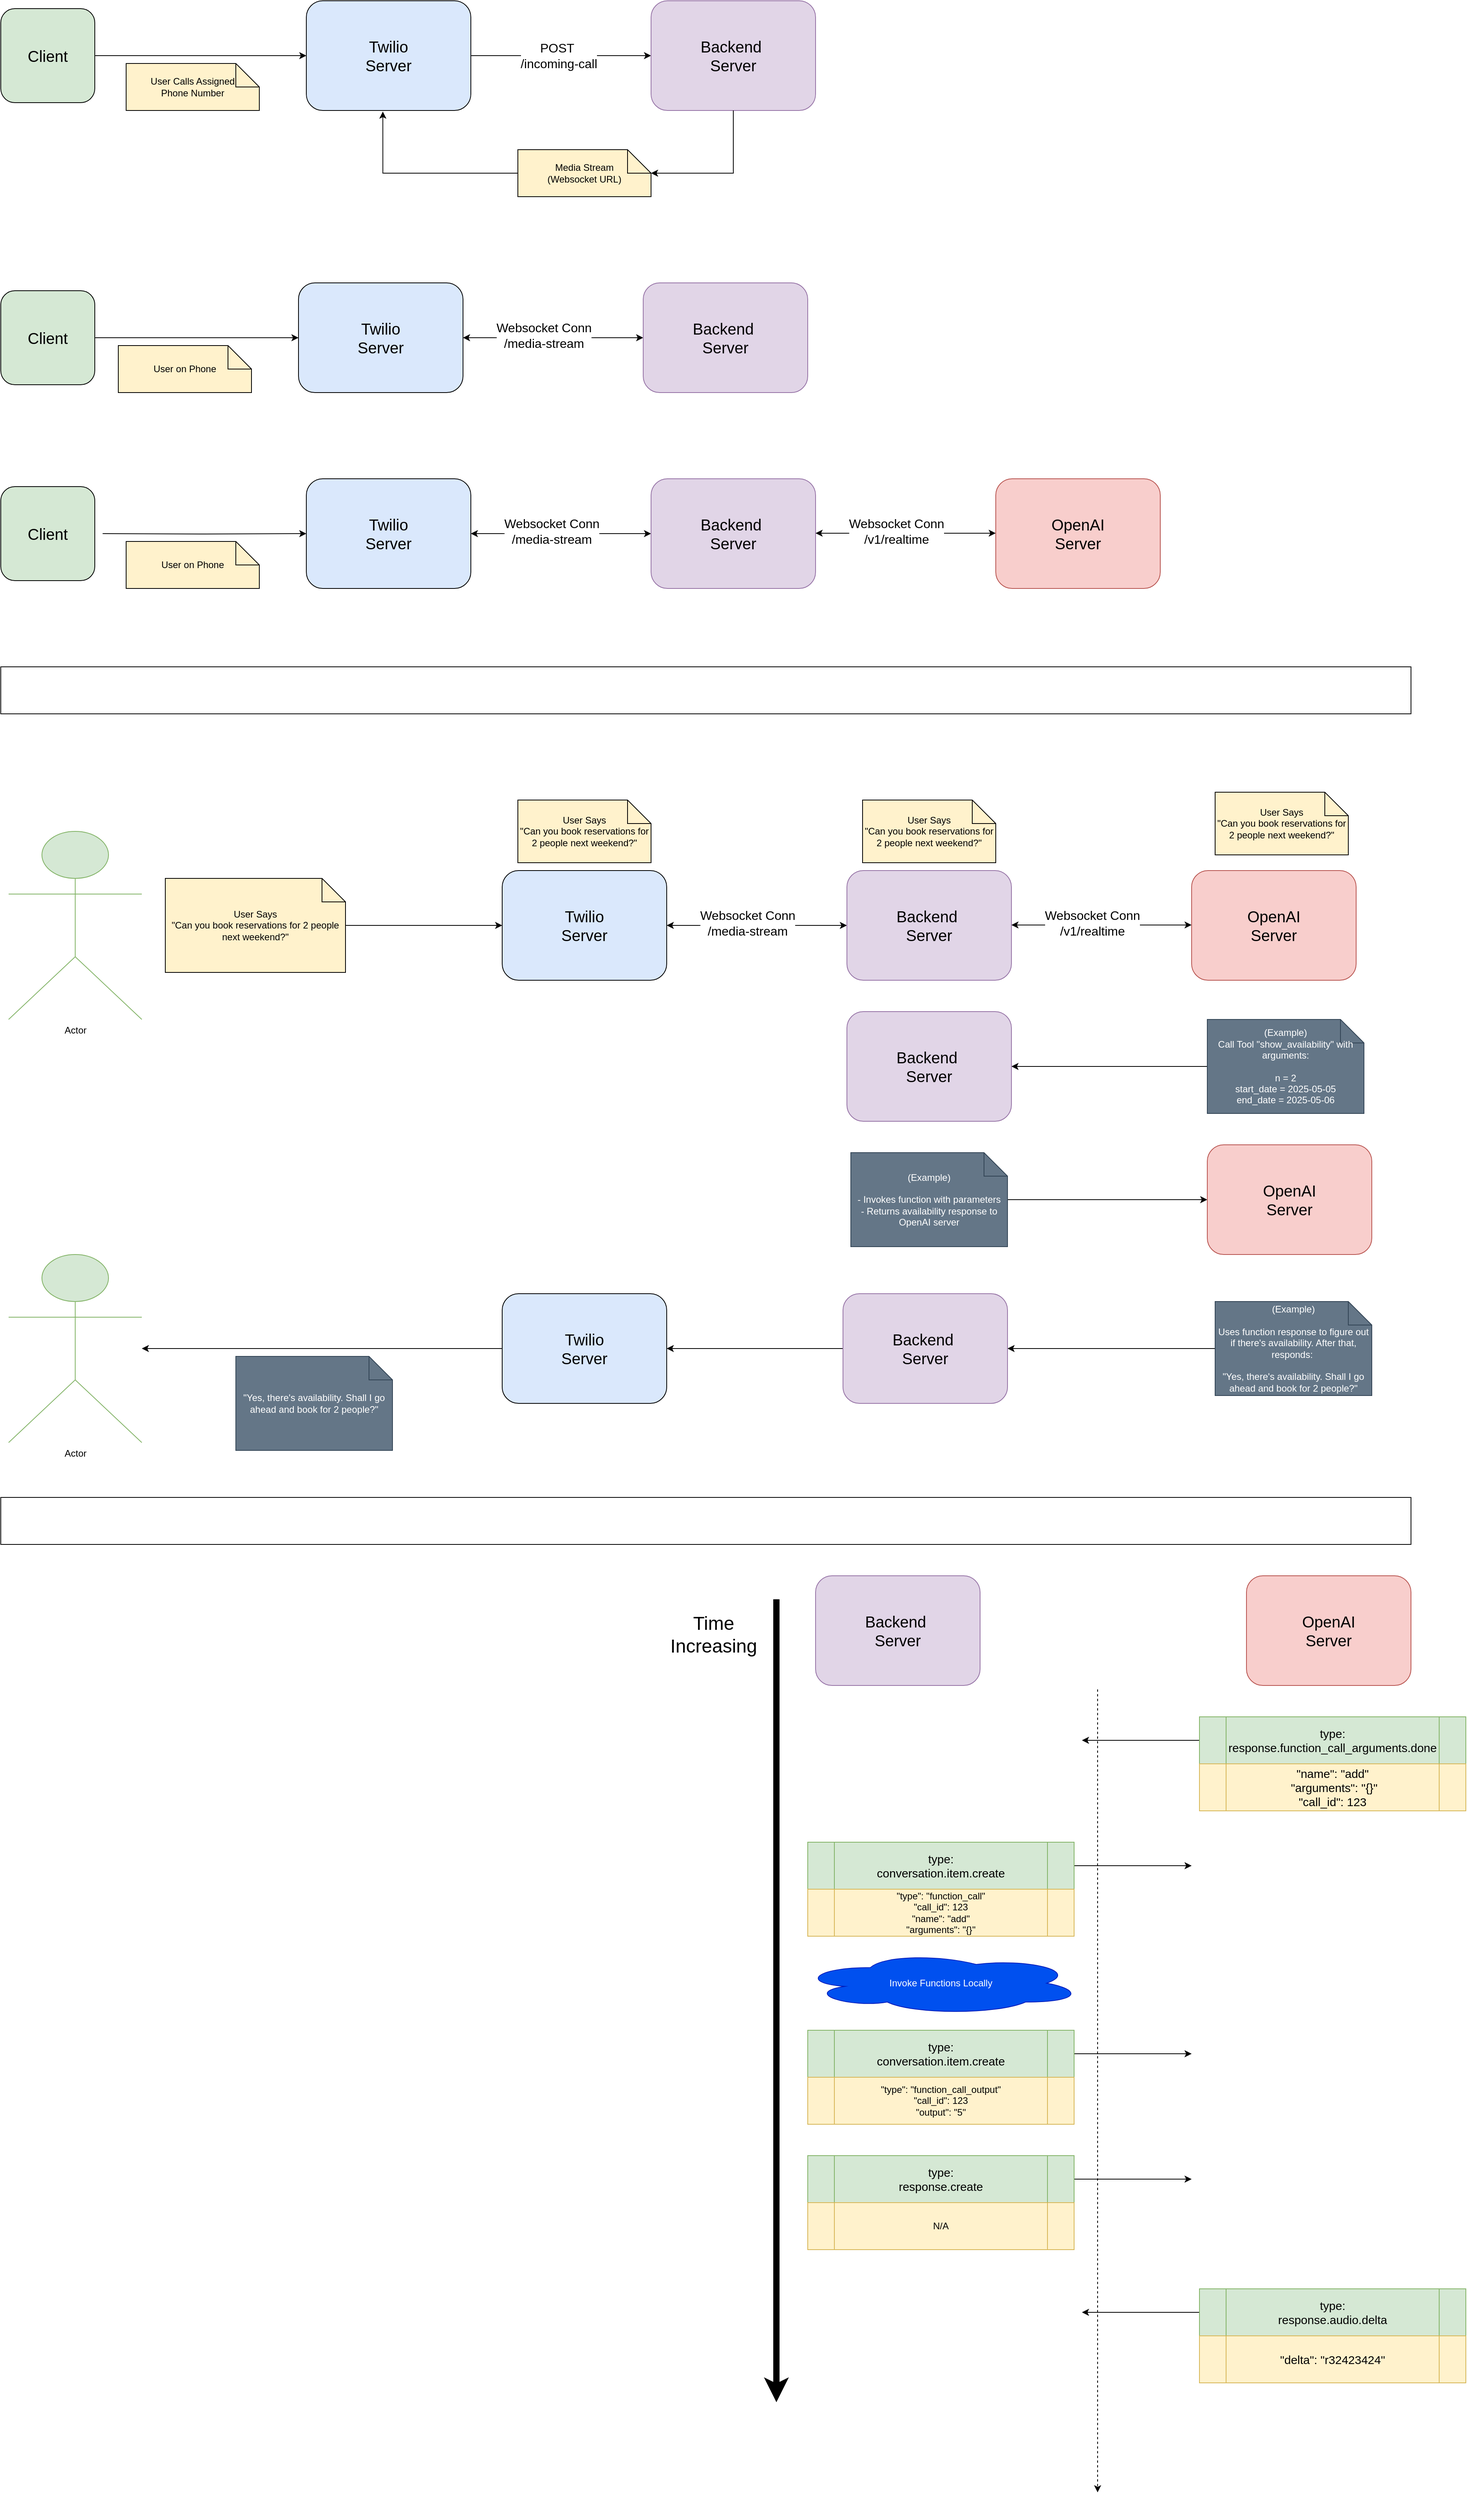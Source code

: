 <mxfile version="27.2.0">
  <diagram name="Client-Server Diagram" id="_iXNkQXKJSDpI1TCn4Rz">
    <mxGraphModel dx="2505" dy="1628" grid="1" gridSize="10" guides="1" tooltips="1" connect="1" arrows="1" fold="1" page="1" pageScale="1" pageWidth="850" pageHeight="1100" math="0" shadow="0">
      <root>
        <mxCell id="0" />
        <mxCell id="1" parent="0" />
        <mxCell id="-etB0V2U4IquZ-0CxUbf-7" style="edgeStyle=orthogonalEdgeStyle;rounded=0;orthogonalLoop=1;jettySize=auto;html=1;" edge="1" parent="1" source="-etB0V2U4IquZ-0CxUbf-4" target="-etB0V2U4IquZ-0CxUbf-5">
          <mxGeometry relative="1" as="geometry" />
        </mxCell>
        <mxCell id="-etB0V2U4IquZ-0CxUbf-4" value="&lt;font style=&quot;font-size: 20px;&quot;&gt;Client&lt;/font&gt;" style="rounded=1;whiteSpace=wrap;html=1;fillColor=#D5E8D4;" vertex="1" parent="1">
          <mxGeometry x="40" y="130" width="120" height="120" as="geometry" />
        </mxCell>
        <mxCell id="-etB0V2U4IquZ-0CxUbf-9" style="edgeStyle=orthogonalEdgeStyle;rounded=0;orthogonalLoop=1;jettySize=auto;html=1;" edge="1" parent="1" source="-etB0V2U4IquZ-0CxUbf-5" target="-etB0V2U4IquZ-0CxUbf-6">
          <mxGeometry relative="1" as="geometry" />
        </mxCell>
        <mxCell id="-etB0V2U4IquZ-0CxUbf-10" value="&lt;font style=&quot;font-size: 16px;&quot;&gt;POST&amp;nbsp;&lt;/font&gt;&lt;div&gt;&lt;font style=&quot;font-size: 16px;&quot;&gt;/incoming-call&lt;/font&gt;&lt;/div&gt;" style="edgeLabel;html=1;align=center;verticalAlign=middle;resizable=0;points=[];" vertex="1" connectable="0" parent="-etB0V2U4IquZ-0CxUbf-9">
          <mxGeometry x="-0.166" y="2" relative="1" as="geometry">
            <mxPoint x="16" y="2" as="offset" />
          </mxGeometry>
        </mxCell>
        <mxCell id="-etB0V2U4IquZ-0CxUbf-5" value="&lt;span style=&quot;font-size: 20px;&quot;&gt;Twilio&lt;/span&gt;&lt;div&gt;&lt;span style=&quot;font-size: 20px;&quot;&gt;Server&lt;/span&gt;&lt;/div&gt;" style="rounded=1;whiteSpace=wrap;html=1;fillColor=#DAE8FC;" vertex="1" parent="1">
          <mxGeometry x="430" y="120" width="210" height="140" as="geometry" />
        </mxCell>
        <mxCell id="-etB0V2U4IquZ-0CxUbf-6" value="&lt;span style=&quot;font-size: 20px;&quot;&gt;Backend&amp;nbsp;&lt;/span&gt;&lt;div&gt;&lt;span style=&quot;font-size: 20px;&quot;&gt;Server&lt;/span&gt;&lt;/div&gt;" style="rounded=1;whiteSpace=wrap;html=1;fillColor=#e1d5e7;strokeColor=#9673a6;" vertex="1" parent="1">
          <mxGeometry x="870" y="120" width="210" height="140" as="geometry" />
        </mxCell>
        <mxCell id="-etB0V2U4IquZ-0CxUbf-8" value="User Calls Assigned&lt;div&gt;Phone Number&lt;/div&gt;" style="shape=note;whiteSpace=wrap;html=1;fillColor=#FFF2CC;" vertex="1" parent="1">
          <mxGeometry x="200" y="200" width="170" height="60" as="geometry" />
        </mxCell>
        <mxCell id="-etB0V2U4IquZ-0CxUbf-11" value="Media Stream&lt;div&gt;(Websocket URL)&lt;/div&gt;" style="shape=note;whiteSpace=wrap;html=1;fillColor=#FFF2CC;" vertex="1" parent="1">
          <mxGeometry x="700" y="310" width="170" height="60" as="geometry" />
        </mxCell>
        <mxCell id="-etB0V2U4IquZ-0CxUbf-12" style="edgeStyle=orthogonalEdgeStyle;rounded=0;orthogonalLoop=1;jettySize=auto;html=1;entryX=0;entryY=0;entryDx=170;entryDy=30;entryPerimeter=0;" edge="1" parent="1" source="-etB0V2U4IquZ-0CxUbf-6" target="-etB0V2U4IquZ-0CxUbf-11">
          <mxGeometry relative="1" as="geometry" />
        </mxCell>
        <mxCell id="-etB0V2U4IquZ-0CxUbf-13" style="edgeStyle=orthogonalEdgeStyle;rounded=0;orthogonalLoop=1;jettySize=auto;html=1;entryX=0.465;entryY=1.01;entryDx=0;entryDy=0;entryPerimeter=0;" edge="1" parent="1" source="-etB0V2U4IquZ-0CxUbf-11" target="-etB0V2U4IquZ-0CxUbf-5">
          <mxGeometry relative="1" as="geometry" />
        </mxCell>
        <mxCell id="-etB0V2U4IquZ-0CxUbf-16" style="rounded=0;orthogonalLoop=1;jettySize=auto;html=1;startArrow=classic;startFill=1;" edge="1" parent="1" source="-etB0V2U4IquZ-0CxUbf-14" target="-etB0V2U4IquZ-0CxUbf-15">
          <mxGeometry relative="1" as="geometry" />
        </mxCell>
        <mxCell id="-etB0V2U4IquZ-0CxUbf-18" value="&lt;font style=&quot;font-size: 16px;&quot;&gt;Websocket Conn&lt;/font&gt;&lt;div&gt;&lt;font style=&quot;font-size: 16px;&quot;&gt;/media-stream&lt;/font&gt;&lt;/div&gt;" style="edgeLabel;html=1;align=center;verticalAlign=middle;resizable=0;points=[];" vertex="1" connectable="0" parent="-etB0V2U4IquZ-0CxUbf-16">
          <mxGeometry x="-0.103" y="3" relative="1" as="geometry">
            <mxPoint as="offset" />
          </mxGeometry>
        </mxCell>
        <mxCell id="-etB0V2U4IquZ-0CxUbf-14" value="&lt;span style=&quot;font-size: 20px;&quot;&gt;Twilio&lt;/span&gt;&lt;div&gt;&lt;span style=&quot;font-size: 20px;&quot;&gt;Server&lt;/span&gt;&lt;/div&gt;" style="rounded=1;whiteSpace=wrap;html=1;fillColor=#DAE8FC;" vertex="1" parent="1">
          <mxGeometry x="420" y="480" width="210" height="140" as="geometry" />
        </mxCell>
        <mxCell id="-etB0V2U4IquZ-0CxUbf-15" value="&lt;span style=&quot;font-size: 20px;&quot;&gt;Backend&amp;nbsp;&lt;/span&gt;&lt;div&gt;&lt;span style=&quot;font-size: 20px;&quot;&gt;Server&lt;/span&gt;&lt;/div&gt;" style="rounded=1;whiteSpace=wrap;html=1;fillColor=#e1d5e7;strokeColor=#9673a6;" vertex="1" parent="1">
          <mxGeometry x="860" y="480" width="210" height="140" as="geometry" />
        </mxCell>
        <mxCell id="-etB0V2U4IquZ-0CxUbf-21" style="edgeStyle=orthogonalEdgeStyle;rounded=0;orthogonalLoop=1;jettySize=auto;html=1;" edge="1" parent="1" source="-etB0V2U4IquZ-0CxUbf-19" target="-etB0V2U4IquZ-0CxUbf-14">
          <mxGeometry relative="1" as="geometry" />
        </mxCell>
        <mxCell id="-etB0V2U4IquZ-0CxUbf-19" value="&lt;font style=&quot;font-size: 20px;&quot;&gt;Client&lt;/font&gt;" style="rounded=1;whiteSpace=wrap;html=1;fillColor=#D5E8D4;" vertex="1" parent="1">
          <mxGeometry x="40" y="490" width="120" height="120" as="geometry" />
        </mxCell>
        <mxCell id="-etB0V2U4IquZ-0CxUbf-22" value="User on Phone" style="shape=note;whiteSpace=wrap;html=1;fillColor=#FFF2CC;" vertex="1" parent="1">
          <mxGeometry x="190" y="560" width="170" height="60" as="geometry" />
        </mxCell>
        <mxCell id="-etB0V2U4IquZ-0CxUbf-23" style="rounded=0;orthogonalLoop=1;jettySize=auto;html=1;startArrow=classic;startFill=1;" edge="1" parent="1" source="-etB0V2U4IquZ-0CxUbf-25" target="-etB0V2U4IquZ-0CxUbf-26">
          <mxGeometry relative="1" as="geometry" />
        </mxCell>
        <mxCell id="-etB0V2U4IquZ-0CxUbf-24" value="&lt;font style=&quot;font-size: 16px;&quot;&gt;Websocket Conn&lt;/font&gt;&lt;div&gt;&lt;font style=&quot;font-size: 16px;&quot;&gt;/media-stream&lt;/font&gt;&lt;/div&gt;" style="edgeLabel;html=1;align=center;verticalAlign=middle;resizable=0;points=[];" vertex="1" connectable="0" parent="-etB0V2U4IquZ-0CxUbf-23">
          <mxGeometry x="-0.103" y="3" relative="1" as="geometry">
            <mxPoint as="offset" />
          </mxGeometry>
        </mxCell>
        <mxCell id="-etB0V2U4IquZ-0CxUbf-25" value="&lt;span style=&quot;font-size: 20px;&quot;&gt;Twilio&lt;/span&gt;&lt;div&gt;&lt;span style=&quot;font-size: 20px;&quot;&gt;Server&lt;/span&gt;&lt;/div&gt;" style="rounded=1;whiteSpace=wrap;html=1;fillColor=#DAE8FC;" vertex="1" parent="1">
          <mxGeometry x="430" y="730" width="210" height="140" as="geometry" />
        </mxCell>
        <mxCell id="-etB0V2U4IquZ-0CxUbf-26" value="&lt;span style=&quot;font-size: 20px;&quot;&gt;Backend&amp;nbsp;&lt;/span&gt;&lt;div&gt;&lt;span style=&quot;font-size: 20px;&quot;&gt;Server&lt;/span&gt;&lt;/div&gt;" style="rounded=1;whiteSpace=wrap;html=1;fillColor=#e1d5e7;strokeColor=#9673a6;" vertex="1" parent="1">
          <mxGeometry x="870" y="730" width="210" height="140" as="geometry" />
        </mxCell>
        <mxCell id="-etB0V2U4IquZ-0CxUbf-27" style="edgeStyle=orthogonalEdgeStyle;rounded=0;orthogonalLoop=1;jettySize=auto;html=1;" edge="1" parent="1" target="-etB0V2U4IquZ-0CxUbf-25">
          <mxGeometry relative="1" as="geometry">
            <mxPoint x="170" y="800" as="sourcePoint" />
          </mxGeometry>
        </mxCell>
        <mxCell id="-etB0V2U4IquZ-0CxUbf-28" value="User on Phone" style="shape=note;whiteSpace=wrap;html=1;fillColor=#FFF2CC;" vertex="1" parent="1">
          <mxGeometry x="200" y="810" width="170" height="60" as="geometry" />
        </mxCell>
        <mxCell id="-etB0V2U4IquZ-0CxUbf-29" value="&lt;font style=&quot;font-size: 20px;&quot;&gt;Client&lt;/font&gt;" style="rounded=1;whiteSpace=wrap;html=1;fillColor=#D5E8D4;" vertex="1" parent="1">
          <mxGeometry x="40" y="740" width="120" height="120" as="geometry" />
        </mxCell>
        <mxCell id="-etB0V2U4IquZ-0CxUbf-30" value="&lt;font style=&quot;font-size: 20px;&quot;&gt;OpenAI&lt;/font&gt;&lt;div&gt;&lt;font style=&quot;font-size: 20px;&quot;&gt;Server&lt;/font&gt;&lt;/div&gt;" style="rounded=1;whiteSpace=wrap;html=1;fillColor=#f8cecc;strokeColor=#b85450;" vertex="1" parent="1">
          <mxGeometry x="1310" y="730" width="210" height="140" as="geometry" />
        </mxCell>
        <mxCell id="-etB0V2U4IquZ-0CxUbf-31" style="rounded=0;orthogonalLoop=1;jettySize=auto;html=1;startArrow=classic;startFill=1;" edge="1" parent="1">
          <mxGeometry relative="1" as="geometry">
            <mxPoint x="1080" y="799.44" as="sourcePoint" />
            <mxPoint x="1310" y="799.44" as="targetPoint" />
          </mxGeometry>
        </mxCell>
        <mxCell id="-etB0V2U4IquZ-0CxUbf-32" value="&lt;font style=&quot;font-size: 16px;&quot;&gt;Websocket Conn&lt;/font&gt;&lt;div&gt;&lt;font style=&quot;font-size: 16px;&quot;&gt;/v1/realtime&lt;/font&gt;&lt;/div&gt;" style="edgeLabel;html=1;align=center;verticalAlign=middle;resizable=0;points=[];" vertex="1" connectable="0" parent="-etB0V2U4IquZ-0CxUbf-31">
          <mxGeometry x="-0.103" y="3" relative="1" as="geometry">
            <mxPoint as="offset" />
          </mxGeometry>
        </mxCell>
        <mxCell id="-etB0V2U4IquZ-0CxUbf-33" value="Actor" style="shape=umlActor;verticalLabelPosition=bottom;verticalAlign=top;html=1;outlineConnect=0;fillColor=#d5e8d4;strokeColor=#82b366;" vertex="1" parent="1">
          <mxGeometry x="50" y="1180" width="170" height="240" as="geometry" />
        </mxCell>
        <mxCell id="-etB0V2U4IquZ-0CxUbf-49" style="edgeStyle=orthogonalEdgeStyle;rounded=0;orthogonalLoop=1;jettySize=auto;html=1;" edge="1" parent="1" source="-etB0V2U4IquZ-0CxUbf-34" target="-etB0V2U4IquZ-0CxUbf-42">
          <mxGeometry relative="1" as="geometry" />
        </mxCell>
        <mxCell id="-etB0V2U4IquZ-0CxUbf-34" value="User Says&lt;div&gt;&quot;Can you book reservations for 2 people next weekend?&quot;&lt;/div&gt;" style="shape=note;whiteSpace=wrap;html=1;fillColor=#FFF2CC;" vertex="1" parent="1">
          <mxGeometry x="250" y="1240" width="230" height="120" as="geometry" />
        </mxCell>
        <mxCell id="-etB0V2U4IquZ-0CxUbf-40" style="rounded=0;orthogonalLoop=1;jettySize=auto;html=1;startArrow=classic;startFill=1;" edge="1" parent="1" source="-etB0V2U4IquZ-0CxUbf-42" target="-etB0V2U4IquZ-0CxUbf-43">
          <mxGeometry relative="1" as="geometry" />
        </mxCell>
        <mxCell id="-etB0V2U4IquZ-0CxUbf-41" value="&lt;font style=&quot;font-size: 16px;&quot;&gt;Websocket Conn&lt;/font&gt;&lt;div&gt;&lt;font style=&quot;font-size: 16px;&quot;&gt;/media-stream&lt;/font&gt;&lt;/div&gt;" style="edgeLabel;html=1;align=center;verticalAlign=middle;resizable=0;points=[];" vertex="1" connectable="0" parent="-etB0V2U4IquZ-0CxUbf-40">
          <mxGeometry x="-0.103" y="3" relative="1" as="geometry">
            <mxPoint as="offset" />
          </mxGeometry>
        </mxCell>
        <mxCell id="-etB0V2U4IquZ-0CxUbf-42" value="&lt;span style=&quot;font-size: 20px;&quot;&gt;Twilio&lt;/span&gt;&lt;div&gt;&lt;span style=&quot;font-size: 20px;&quot;&gt;Server&lt;/span&gt;&lt;/div&gt;" style="rounded=1;whiteSpace=wrap;html=1;fillColor=#DAE8FC;" vertex="1" parent="1">
          <mxGeometry x="680" y="1230" width="210" height="140" as="geometry" />
        </mxCell>
        <mxCell id="-etB0V2U4IquZ-0CxUbf-43" value="&lt;span style=&quot;font-size: 20px;&quot;&gt;Backend&amp;nbsp;&lt;/span&gt;&lt;div&gt;&lt;span style=&quot;font-size: 20px;&quot;&gt;Server&lt;/span&gt;&lt;/div&gt;" style="rounded=1;whiteSpace=wrap;html=1;fillColor=#e1d5e7;strokeColor=#9673a6;" vertex="1" parent="1">
          <mxGeometry x="1120" y="1230" width="210" height="140" as="geometry" />
        </mxCell>
        <mxCell id="-etB0V2U4IquZ-0CxUbf-46" value="&lt;font style=&quot;font-size: 20px;&quot;&gt;OpenAI&lt;/font&gt;&lt;div&gt;&lt;font style=&quot;font-size: 20px;&quot;&gt;Server&lt;/font&gt;&lt;/div&gt;" style="rounded=1;whiteSpace=wrap;html=1;fillColor=#f8cecc;strokeColor=#b85450;" vertex="1" parent="1">
          <mxGeometry x="1560" y="1230" width="210" height="140" as="geometry" />
        </mxCell>
        <mxCell id="-etB0V2U4IquZ-0CxUbf-47" style="rounded=0;orthogonalLoop=1;jettySize=auto;html=1;startArrow=classic;startFill=1;" edge="1" parent="1">
          <mxGeometry relative="1" as="geometry">
            <mxPoint x="1330" y="1299.44" as="sourcePoint" />
            <mxPoint x="1560" y="1299.44" as="targetPoint" />
          </mxGeometry>
        </mxCell>
        <mxCell id="-etB0V2U4IquZ-0CxUbf-48" value="&lt;font style=&quot;font-size: 16px;&quot;&gt;Websocket Conn&lt;/font&gt;&lt;div&gt;&lt;font style=&quot;font-size: 16px;&quot;&gt;/v1/realtime&lt;/font&gt;&lt;/div&gt;" style="edgeLabel;html=1;align=center;verticalAlign=middle;resizable=0;points=[];" vertex="1" connectable="0" parent="-etB0V2U4IquZ-0CxUbf-47">
          <mxGeometry x="-0.103" y="3" relative="1" as="geometry">
            <mxPoint as="offset" />
          </mxGeometry>
        </mxCell>
        <mxCell id="-etB0V2U4IquZ-0CxUbf-50" value="User Says&lt;div&gt;&quot;Can you book reservations for 2 people next weekend?&quot;&lt;/div&gt;" style="shape=note;whiteSpace=wrap;html=1;fillColor=#FFF2CC;" vertex="1" parent="1">
          <mxGeometry x="700" y="1140" width="170" height="80" as="geometry" />
        </mxCell>
        <mxCell id="-etB0V2U4IquZ-0CxUbf-51" value="User Says&lt;div&gt;&quot;Can you book reservations for 2 people next weekend?&quot;&lt;/div&gt;" style="shape=note;whiteSpace=wrap;html=1;fillColor=#FFF2CC;" vertex="1" parent="1">
          <mxGeometry x="1140" y="1140" width="170" height="80" as="geometry" />
        </mxCell>
        <mxCell id="-etB0V2U4IquZ-0CxUbf-52" value="User Says&lt;div&gt;&quot;Can you book reservations for 2 people next weekend?&quot;&lt;/div&gt;" style="shape=note;whiteSpace=wrap;html=1;fillColor=#FFF2CC;" vertex="1" parent="1">
          <mxGeometry x="1590" y="1130" width="170" height="80" as="geometry" />
        </mxCell>
        <mxCell id="-etB0V2U4IquZ-0CxUbf-56" style="edgeStyle=orthogonalEdgeStyle;rounded=0;orthogonalLoop=1;jettySize=auto;html=1;entryX=1;entryY=0.5;entryDx=0;entryDy=0;" edge="1" parent="1" source="-etB0V2U4IquZ-0CxUbf-53" target="-etB0V2U4IquZ-0CxUbf-55">
          <mxGeometry relative="1" as="geometry" />
        </mxCell>
        <mxCell id="-etB0V2U4IquZ-0CxUbf-53" value="(Example)&lt;div&gt;Call Tool &quot;show_availability&quot; with arguments:&lt;/div&gt;&lt;div&gt;&lt;br&gt;&lt;/div&gt;&lt;div&gt;n = 2&lt;/div&gt;&lt;div&gt;start_date = 2025-05-05&lt;/div&gt;&lt;div&gt;end_date = 2025-05-06&lt;/div&gt;" style="shape=note;whiteSpace=wrap;html=1;fillColor=#647687;fontColor=#ffffff;strokeColor=#314354;" vertex="1" parent="1">
          <mxGeometry x="1580" y="1420" width="200" height="120" as="geometry" />
        </mxCell>
        <mxCell id="-etB0V2U4IquZ-0CxUbf-55" value="&lt;span style=&quot;font-size: 20px;&quot;&gt;Backend&amp;nbsp;&lt;/span&gt;&lt;div&gt;&lt;span style=&quot;font-size: 20px;&quot;&gt;Server&lt;/span&gt;&lt;/div&gt;" style="rounded=1;whiteSpace=wrap;html=1;fillColor=#e1d5e7;strokeColor=#9673a6;" vertex="1" parent="1">
          <mxGeometry x="1120" y="1410" width="210" height="140" as="geometry" />
        </mxCell>
        <mxCell id="-etB0V2U4IquZ-0CxUbf-59" style="edgeStyle=orthogonalEdgeStyle;rounded=0;orthogonalLoop=1;jettySize=auto;html=1;" edge="1" parent="1" source="-etB0V2U4IquZ-0CxUbf-57" target="-etB0V2U4IquZ-0CxUbf-58">
          <mxGeometry relative="1" as="geometry" />
        </mxCell>
        <mxCell id="-etB0V2U4IquZ-0CxUbf-57" value="(Example)&lt;div&gt;&lt;br&gt;&lt;/div&gt;&lt;div&gt;- Invokes function with parameters&lt;/div&gt;&lt;div&gt;- Returns availability response to OpenAI server&lt;/div&gt;" style="shape=note;whiteSpace=wrap;html=1;fillColor=#647687;fontColor=#ffffff;strokeColor=#314354;" vertex="1" parent="1">
          <mxGeometry x="1125" y="1590" width="200" height="120" as="geometry" />
        </mxCell>
        <mxCell id="-etB0V2U4IquZ-0CxUbf-58" value="&lt;font style=&quot;font-size: 20px;&quot;&gt;OpenAI&lt;/font&gt;&lt;div&gt;&lt;font style=&quot;font-size: 20px;&quot;&gt;Server&lt;/font&gt;&lt;/div&gt;" style="rounded=1;whiteSpace=wrap;html=1;fillColor=#f8cecc;strokeColor=#b85450;" vertex="1" parent="1">
          <mxGeometry x="1580" y="1580" width="210" height="140" as="geometry" />
        </mxCell>
        <mxCell id="-etB0V2U4IquZ-0CxUbf-62" style="edgeStyle=orthogonalEdgeStyle;rounded=0;orthogonalLoop=1;jettySize=auto;html=1;entryX=1;entryY=0.5;entryDx=0;entryDy=0;" edge="1" parent="1" source="-etB0V2U4IquZ-0CxUbf-60" target="-etB0V2U4IquZ-0CxUbf-61">
          <mxGeometry relative="1" as="geometry" />
        </mxCell>
        <mxCell id="-etB0V2U4IquZ-0CxUbf-60" value="(Example)&lt;div&gt;&lt;br&gt;&lt;/div&gt;&lt;div&gt;Uses function response to figure out if there&#39;s availability. After that, responds:&amp;nbsp;&lt;/div&gt;&lt;div&gt;&lt;br&gt;&lt;/div&gt;&lt;div&gt;&quot;Yes, there&#39;s availability. Shall I go ahead and book for 2 people?&quot;&lt;/div&gt;" style="shape=note;whiteSpace=wrap;html=1;fillColor=#647687;fontColor=#ffffff;strokeColor=#314354;" vertex="1" parent="1">
          <mxGeometry x="1590" y="1780" width="200" height="120" as="geometry" />
        </mxCell>
        <mxCell id="-etB0V2U4IquZ-0CxUbf-64" style="edgeStyle=orthogonalEdgeStyle;rounded=0;orthogonalLoop=1;jettySize=auto;html=1;entryX=1;entryY=0.5;entryDx=0;entryDy=0;" edge="1" parent="1" source="-etB0V2U4IquZ-0CxUbf-61" target="-etB0V2U4IquZ-0CxUbf-63">
          <mxGeometry relative="1" as="geometry" />
        </mxCell>
        <mxCell id="-etB0V2U4IquZ-0CxUbf-61" value="&lt;span style=&quot;font-size: 20px;&quot;&gt;Backend&amp;nbsp;&lt;/span&gt;&lt;div&gt;&lt;span style=&quot;font-size: 20px;&quot;&gt;Server&lt;/span&gt;&lt;/div&gt;" style="rounded=1;whiteSpace=wrap;html=1;fillColor=#e1d5e7;strokeColor=#9673a6;" vertex="1" parent="1">
          <mxGeometry x="1115" y="1770" width="210" height="140" as="geometry" />
        </mxCell>
        <mxCell id="-etB0V2U4IquZ-0CxUbf-67" style="edgeStyle=orthogonalEdgeStyle;rounded=0;orthogonalLoop=1;jettySize=auto;html=1;" edge="1" parent="1" source="-etB0V2U4IquZ-0CxUbf-63" target="-etB0V2U4IquZ-0CxUbf-65">
          <mxGeometry relative="1" as="geometry" />
        </mxCell>
        <mxCell id="-etB0V2U4IquZ-0CxUbf-63" value="&lt;span style=&quot;font-size: 20px;&quot;&gt;Twilio&lt;/span&gt;&lt;div&gt;&lt;span style=&quot;font-size: 20px;&quot;&gt;Server&lt;/span&gt;&lt;/div&gt;" style="rounded=1;whiteSpace=wrap;html=1;fillColor=#DAE8FC;" vertex="1" parent="1">
          <mxGeometry x="680" y="1770" width="210" height="140" as="geometry" />
        </mxCell>
        <mxCell id="-etB0V2U4IquZ-0CxUbf-65" value="Actor" style="shape=umlActor;verticalLabelPosition=bottom;verticalAlign=top;html=1;outlineConnect=0;fillColor=#d5e8d4;strokeColor=#82b366;" vertex="1" parent="1">
          <mxGeometry x="50" y="1720" width="170" height="240" as="geometry" />
        </mxCell>
        <mxCell id="-etB0V2U4IquZ-0CxUbf-68" value="&quot;Yes, there&#39;s availability. Shall I go ahead and book for 2 people?&quot;" style="shape=note;whiteSpace=wrap;html=1;fillColor=#647687;fontColor=#ffffff;strokeColor=#314354;" vertex="1" parent="1">
          <mxGeometry x="340" y="1850" width="200" height="120" as="geometry" />
        </mxCell>
        <mxCell id="-etB0V2U4IquZ-0CxUbf-69" value="" style="rounded=0;whiteSpace=wrap;html=1;" vertex="1" parent="1">
          <mxGeometry x="40" y="970" width="1800" height="60" as="geometry" />
        </mxCell>
        <mxCell id="-etB0V2U4IquZ-0CxUbf-70" value="" style="rounded=0;whiteSpace=wrap;html=1;" vertex="1" parent="1">
          <mxGeometry x="40" y="2030" width="1800" height="60" as="geometry" />
        </mxCell>
        <mxCell id="-etB0V2U4IquZ-0CxUbf-73" value="&lt;font style=&quot;font-size: 20px;&quot;&gt;OpenAI&lt;/font&gt;&lt;div&gt;&lt;font style=&quot;font-size: 20px;&quot;&gt;Server&lt;/font&gt;&lt;/div&gt;" style="rounded=1;whiteSpace=wrap;html=1;fillColor=#f8cecc;strokeColor=#b85450;" vertex="1" parent="1">
          <mxGeometry x="1630" y="2130" width="210" height="140" as="geometry" />
        </mxCell>
        <mxCell id="-etB0V2U4IquZ-0CxUbf-76" value="&lt;span style=&quot;font-size: 20px;&quot;&gt;Backend&amp;nbsp;&lt;/span&gt;&lt;div&gt;&lt;span style=&quot;font-size: 20px;&quot;&gt;Server&lt;/span&gt;&lt;/div&gt;" style="rounded=1;whiteSpace=wrap;html=1;fillColor=#e1d5e7;strokeColor=#9673a6;" vertex="1" parent="1">
          <mxGeometry x="1080" y="2130" width="210" height="140" as="geometry" />
        </mxCell>
        <mxCell id="-etB0V2U4IquZ-0CxUbf-77" value="" style="endArrow=classic;html=1;rounded=0;strokeWidth=8;" edge="1" parent="1">
          <mxGeometry width="50" height="50" relative="1" as="geometry">
            <mxPoint x="1030" y="2160" as="sourcePoint" />
            <mxPoint x="1030" y="3184.706" as="targetPoint" />
          </mxGeometry>
        </mxCell>
        <mxCell id="-etB0V2U4IquZ-0CxUbf-78" value="&lt;font style=&quot;font-size: 24px;&quot;&gt;Time Increasing&lt;/font&gt;" style="text;html=1;align=center;verticalAlign=middle;whiteSpace=wrap;rounded=0;" vertex="1" parent="1">
          <mxGeometry x="920" y="2190" width="60" height="30" as="geometry" />
        </mxCell>
        <mxCell id="-etB0V2U4IquZ-0CxUbf-79" value="" style="endArrow=classic;html=1;rounded=0;strokeWidth=1;dashed=1;" edge="1" parent="1">
          <mxGeometry width="50" height="50" relative="1" as="geometry">
            <mxPoint x="1440" y="2275" as="sourcePoint" />
            <mxPoint x="1440" y="3299.706" as="targetPoint" />
          </mxGeometry>
        </mxCell>
        <mxCell id="-etB0V2U4IquZ-0CxUbf-85" value="" style="group" vertex="1" connectable="0" parent="1">
          <mxGeometry x="1570" y="2310" width="340" height="120" as="geometry" />
        </mxCell>
        <mxCell id="-etB0V2U4IquZ-0CxUbf-86" style="edgeStyle=orthogonalEdgeStyle;rounded=0;orthogonalLoop=1;jettySize=auto;html=1;" edge="1" parent="-etB0V2U4IquZ-0CxUbf-85" source="-etB0V2U4IquZ-0CxUbf-82">
          <mxGeometry relative="1" as="geometry">
            <mxPoint x="-150" y="30" as="targetPoint" />
          </mxGeometry>
        </mxCell>
        <mxCell id="-etB0V2U4IquZ-0CxUbf-82" value="&lt;div&gt;&lt;font style=&quot;font-size: 15px;&quot;&gt;type:&lt;/font&gt;&lt;/div&gt;&lt;font style=&quot;font-size: 15px;&quot;&gt;response.function_call_arguments.done&lt;/font&gt;" style="shape=process;whiteSpace=wrap;html=1;backgroundOutline=1;fillColor=#d5e8d4;strokeColor=#82b366;" vertex="1" parent="-etB0V2U4IquZ-0CxUbf-85">
          <mxGeometry width="340" height="60" as="geometry" />
        </mxCell>
        <mxCell id="-etB0V2U4IquZ-0CxUbf-84" value="&lt;span style=&quot;font-size: 15px;&quot;&gt;&quot;name&quot;: &quot;add&quot;&lt;/span&gt;&lt;div&gt;&lt;span style=&quot;font-size: 15px;&quot;&gt;&amp;nbsp;&quot;arguments&quot;: &quot;{}&quot;&lt;/span&gt;&lt;/div&gt;&lt;div&gt;&lt;span style=&quot;font-size: 15px;&quot;&gt;&quot;call_id&quot;: 123&lt;/span&gt;&lt;/div&gt;" style="shape=process;whiteSpace=wrap;html=1;backgroundOutline=1;fillColor=#fff2cc;strokeColor=#d6b656;" vertex="1" parent="-etB0V2U4IquZ-0CxUbf-85">
          <mxGeometry y="60" width="340" height="60" as="geometry" />
        </mxCell>
        <mxCell id="-etB0V2U4IquZ-0CxUbf-87" value="" style="group" vertex="1" connectable="0" parent="1">
          <mxGeometry x="1070" y="2470" width="340" height="120" as="geometry" />
        </mxCell>
        <mxCell id="-etB0V2U4IquZ-0CxUbf-88" style="edgeStyle=orthogonalEdgeStyle;rounded=0;orthogonalLoop=1;jettySize=auto;html=1;" edge="1" parent="-etB0V2U4IquZ-0CxUbf-87" source="-etB0V2U4IquZ-0CxUbf-89">
          <mxGeometry relative="1" as="geometry">
            <mxPoint x="490" y="30" as="targetPoint" />
          </mxGeometry>
        </mxCell>
        <mxCell id="-etB0V2U4IquZ-0CxUbf-89" value="&lt;div&gt;&lt;font style=&quot;font-size: 15px;&quot;&gt;type:&lt;/font&gt;&lt;/div&gt;&lt;font style=&quot;font-size: 15px;&quot;&gt;conversation.item.create&lt;/font&gt;" style="shape=process;whiteSpace=wrap;html=1;backgroundOutline=1;fillColor=#d5e8d4;strokeColor=#82b366;" vertex="1" parent="-etB0V2U4IquZ-0CxUbf-87">
          <mxGeometry width="340" height="60" as="geometry" />
        </mxCell>
        <mxCell id="-etB0V2U4IquZ-0CxUbf-90" value="&quot;type&quot;: &quot;function_call&quot;&lt;div&gt;&quot;call_id&quot;: 123&lt;/div&gt;&lt;div&gt;&quot;name&quot;: &quot;add&quot;&lt;/div&gt;&lt;div&gt;&quot;arguments&quot;: &quot;{}&quot;&lt;/div&gt;" style="shape=process;whiteSpace=wrap;html=1;backgroundOutline=1;fillColor=#fff2cc;strokeColor=#d6b656;" vertex="1" parent="-etB0V2U4IquZ-0CxUbf-87">
          <mxGeometry y="60" width="340" height="60" as="geometry" />
        </mxCell>
        <mxCell id="-etB0V2U4IquZ-0CxUbf-91" value="Invoke Functions Locally" style="ellipse;shape=cloud;whiteSpace=wrap;html=1;fillColor=#0050ef;fontColor=#ffffff;strokeColor=#001DBC;" vertex="1" parent="1">
          <mxGeometry x="1060" y="2610" width="360" height="80" as="geometry" />
        </mxCell>
        <mxCell id="-etB0V2U4IquZ-0CxUbf-92" value="" style="group" vertex="1" connectable="0" parent="1">
          <mxGeometry x="1070" y="2710" width="340" height="120" as="geometry" />
        </mxCell>
        <mxCell id="-etB0V2U4IquZ-0CxUbf-93" style="edgeStyle=orthogonalEdgeStyle;rounded=0;orthogonalLoop=1;jettySize=auto;html=1;" edge="1" parent="-etB0V2U4IquZ-0CxUbf-92" source="-etB0V2U4IquZ-0CxUbf-94">
          <mxGeometry relative="1" as="geometry">
            <mxPoint x="490" y="30" as="targetPoint" />
          </mxGeometry>
        </mxCell>
        <mxCell id="-etB0V2U4IquZ-0CxUbf-94" value="&lt;div&gt;&lt;font style=&quot;font-size: 15px;&quot;&gt;type:&lt;/font&gt;&lt;/div&gt;&lt;span style=&quot;font-size: 15px;&quot;&gt;conversation.item.create&lt;/span&gt;" style="shape=process;whiteSpace=wrap;html=1;backgroundOutline=1;fillColor=#d5e8d4;strokeColor=#82b366;" vertex="1" parent="-etB0V2U4IquZ-0CxUbf-92">
          <mxGeometry width="340" height="60" as="geometry" />
        </mxCell>
        <mxCell id="-etB0V2U4IquZ-0CxUbf-95" value="&quot;type&quot;: &quot;function_call_output&quot;&lt;div&gt;&quot;call_id&quot;: 123&lt;/div&gt;&lt;div&gt;&quot;output&quot;: &quot;5&quot;&lt;/div&gt;" style="shape=process;whiteSpace=wrap;html=1;backgroundOutline=1;fillColor=#fff2cc;strokeColor=#d6b656;" vertex="1" parent="-etB0V2U4IquZ-0CxUbf-92">
          <mxGeometry y="60" width="340" height="60" as="geometry" />
        </mxCell>
        <mxCell id="-etB0V2U4IquZ-0CxUbf-96" value="" style="group" vertex="1" connectable="0" parent="1">
          <mxGeometry x="1070" y="2870" width="340" height="120" as="geometry" />
        </mxCell>
        <mxCell id="-etB0V2U4IquZ-0CxUbf-97" style="edgeStyle=orthogonalEdgeStyle;rounded=0;orthogonalLoop=1;jettySize=auto;html=1;" edge="1" parent="-etB0V2U4IquZ-0CxUbf-96" source="-etB0V2U4IquZ-0CxUbf-98">
          <mxGeometry relative="1" as="geometry">
            <mxPoint x="490" y="30" as="targetPoint" />
          </mxGeometry>
        </mxCell>
        <mxCell id="-etB0V2U4IquZ-0CxUbf-98" value="&lt;div&gt;&lt;font style=&quot;font-size: 15px;&quot;&gt;type:&lt;/font&gt;&lt;/div&gt;&lt;span style=&quot;font-size: 15px;&quot;&gt;response.create&lt;/span&gt;" style="shape=process;whiteSpace=wrap;html=1;backgroundOutline=1;fillColor=#d5e8d4;strokeColor=#82b366;" vertex="1" parent="-etB0V2U4IquZ-0CxUbf-96">
          <mxGeometry width="340" height="60" as="geometry" />
        </mxCell>
        <mxCell id="-etB0V2U4IquZ-0CxUbf-99" value="N/A" style="shape=process;whiteSpace=wrap;html=1;backgroundOutline=1;fillColor=#fff2cc;strokeColor=#d6b656;" vertex="1" parent="-etB0V2U4IquZ-0CxUbf-96">
          <mxGeometry y="60" width="340" height="60" as="geometry" />
        </mxCell>
        <mxCell id="-etB0V2U4IquZ-0CxUbf-100" value="" style="group" vertex="1" connectable="0" parent="1">
          <mxGeometry x="1570" y="3040" width="340" height="120" as="geometry" />
        </mxCell>
        <mxCell id="-etB0V2U4IquZ-0CxUbf-101" style="edgeStyle=orthogonalEdgeStyle;rounded=0;orthogonalLoop=1;jettySize=auto;html=1;" edge="1" parent="-etB0V2U4IquZ-0CxUbf-100" source="-etB0V2U4IquZ-0CxUbf-102">
          <mxGeometry relative="1" as="geometry">
            <mxPoint x="-150" y="30" as="targetPoint" />
          </mxGeometry>
        </mxCell>
        <mxCell id="-etB0V2U4IquZ-0CxUbf-102" value="&lt;div&gt;&lt;font style=&quot;font-size: 15px;&quot;&gt;type:&lt;/font&gt;&lt;/div&gt;&lt;span style=&quot;font-size: 15px;&quot;&gt;response.audio.delta&lt;/span&gt;" style="shape=process;whiteSpace=wrap;html=1;backgroundOutline=1;fillColor=#d5e8d4;strokeColor=#82b366;" vertex="1" parent="-etB0V2U4IquZ-0CxUbf-100">
          <mxGeometry width="340" height="60" as="geometry" />
        </mxCell>
        <mxCell id="-etB0V2U4IquZ-0CxUbf-103" value="&lt;span style=&quot;font-size: 15px;&quot;&gt;&quot;delta&quot;: &quot;r32423424&quot;&lt;/span&gt;" style="shape=process;whiteSpace=wrap;html=1;backgroundOutline=1;fillColor=#fff2cc;strokeColor=#d6b656;" vertex="1" parent="-etB0V2U4IquZ-0CxUbf-100">
          <mxGeometry y="60" width="340" height="60" as="geometry" />
        </mxCell>
      </root>
    </mxGraphModel>
  </diagram>
</mxfile>
